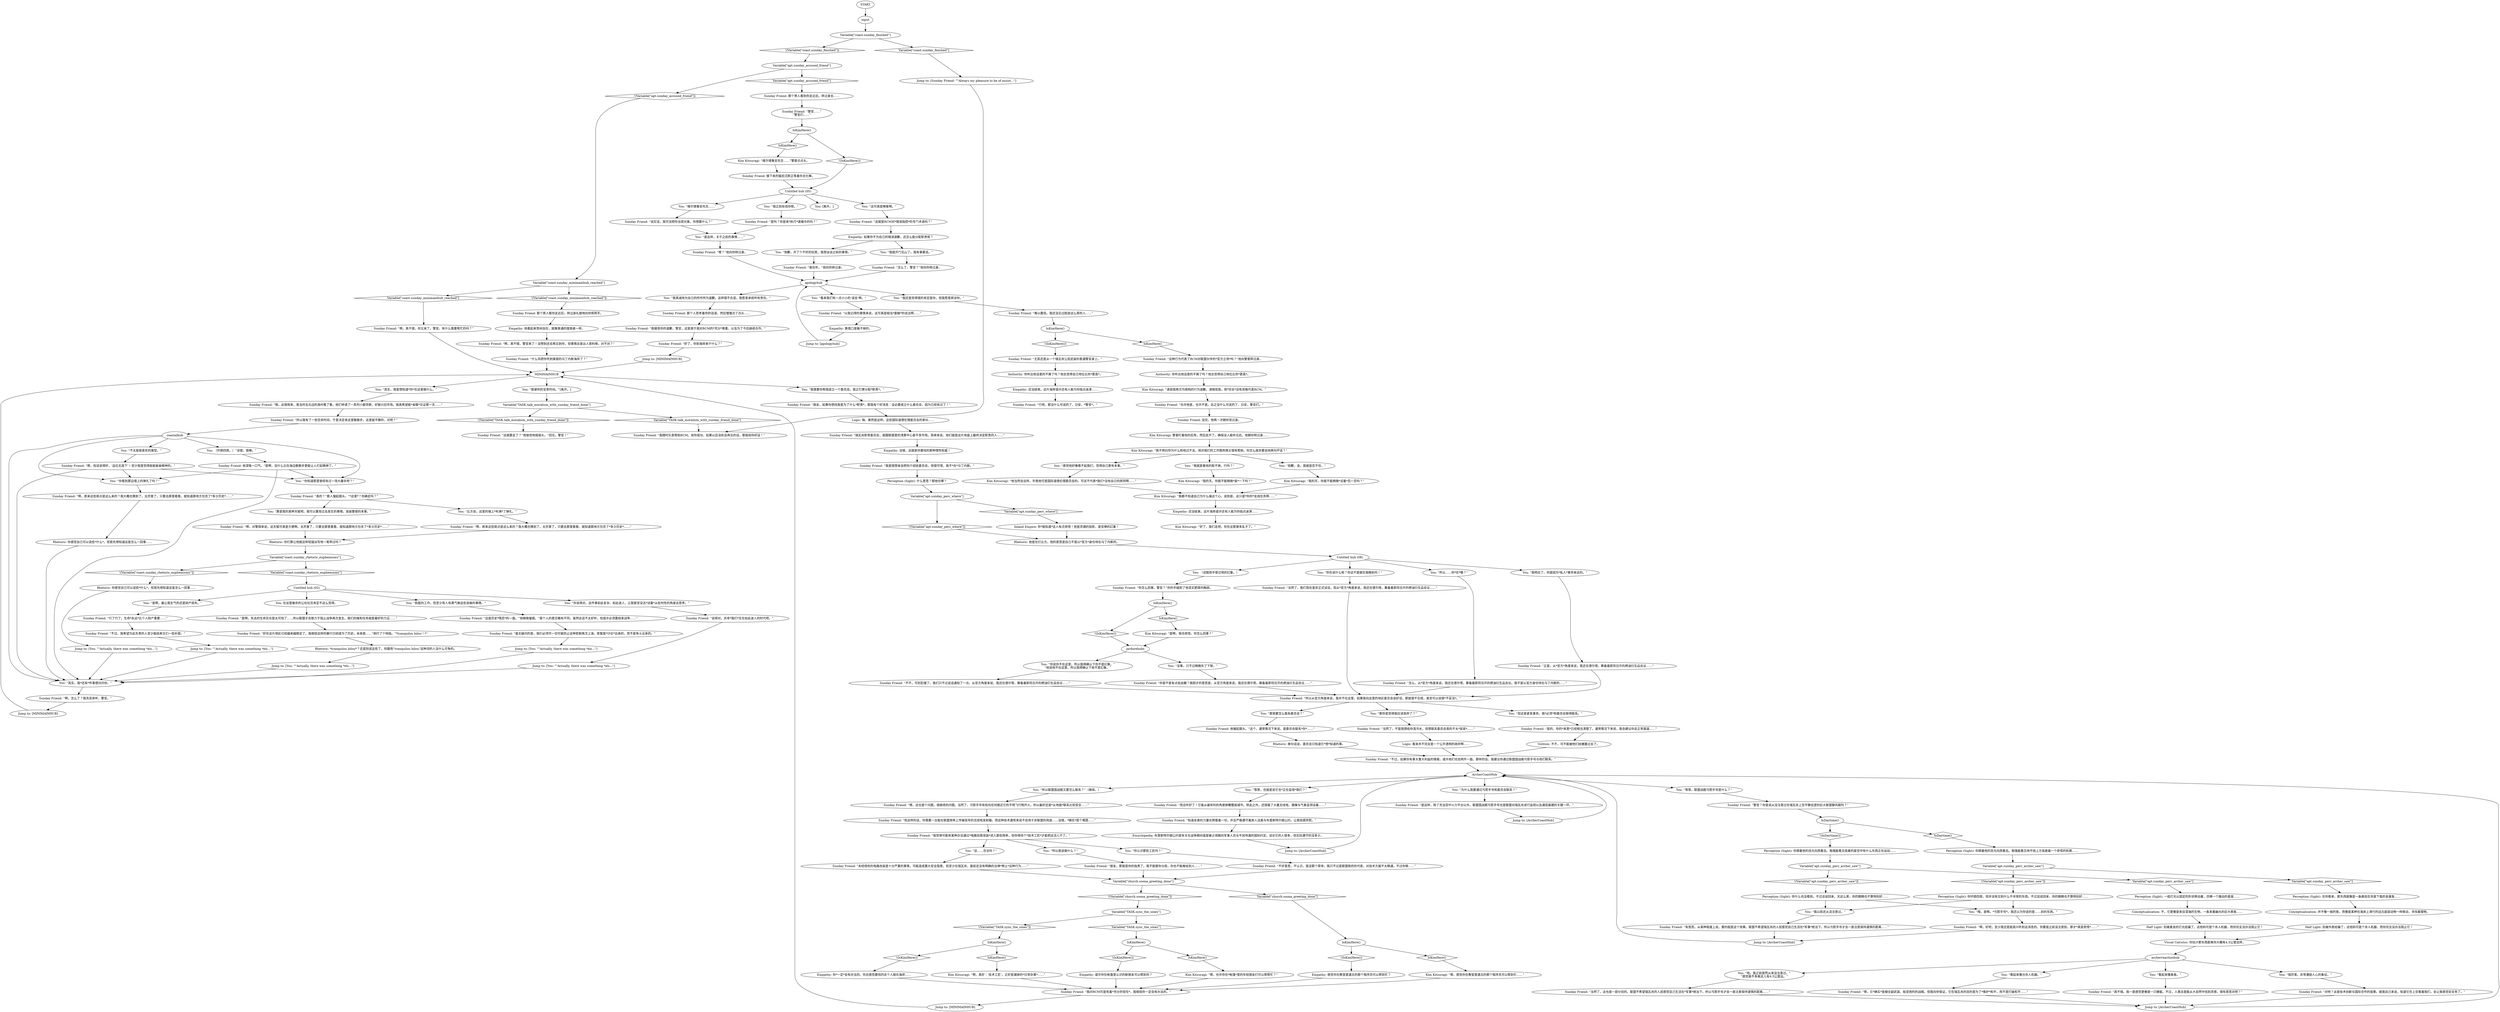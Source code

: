 # WESTCOAST / SUNDAY FRIEND
# PART OF THE MORALIST DREAM QUEST. You come across the Sunday friend enjoying the historical scenery. You also have the chance to apologise if you accused him earlier.
# ==================================================
digraph G {
	  0 [label="START"];
	  1 [label="input"];
	  2 [label="Untitled hub (05)"];
	  3 [label="Kim Kitsuragi: “好了，我们走吧。你在这惹够多乱子了。”"];
	  4 [label="You: “我需要你帮我成立一个委员会。我正打算分配*职责*。”"];
	  5 [label="You: “我明白了。你是因为*私人*事务来这的。”"];
	  6 [label="Volition: 不不，可不能被他们给搪塞过去了。"];
	  7 [label="Variable[\"apt.sunday_perc_archer_saw\"]"];
	  8 [label="Variable[\"apt.sunday_perc_archer_saw\"]", shape=diamond];
	  9 [label="!(Variable[\"apt.sunday_perc_archer_saw\"])", shape=diamond];
	  10 [label="You: “不太是我喜欢的类型。”"];
	  11 [label="You: “你看到那边墙上的弹孔了吗？”"];
	  12 [label="Sunday Friend: 他深吸一口气。“是啊，没什么比在海边散散步更能让人打起精神了。”"];
	  13 [label="Encyclopedia: 布里斯特尔姆公约是有关在战争期间或是被占领期间军事人员与平民待遇的国际约定。谈论它的人很多，但实际遵守的没多少。"];
	  14 [label="Sunday Friend: “难以置信。我还没见过脸皮这么厚的人……”"];
	  15 [label="Sunday Friend: “这种行为代表了RCM对联盟伙伴的*官方立场*吗？”他向警督转过身。"];
	  16 [label="Sunday Friend: “以我记得的事情来说，这可真是相当*委婉*的说法啊……”"];
	  17 [label="Kim Kitsuragi: “请容我再次为搭档的行为道歉。请相信我，他*完全*没有资格代表RCM。”"];
	  18 [label="Empathy: 他看起来悠闲自在，就像普通的度假者一样。"];
	  19 [label="Inland Empire: 你*就知道*这人有点奇怪！他是灵魂的投影，是官僚的幻象！"];
	  20 [label="Untitled hub (08)"];
	  21 [label="Sunday Friend: “怎么，从*官方*角度来说，我还在德尔塔，筹备着即将召开的燃油衍生品会议。我不是以官方身份待在马丁内斯的……”"];
	  22 [label="You: “你说你不在这里，所以我得确认下你不是幻象。”\n“他说他不在这里，所以我得确认下他不是幻象。”"];
	  23 [label="Sunday Friend: “啊，好吧，至少我还是挺高兴听到这消息的。你要是之前没注意到，那才*真是奇怪*……”"];
	  24 [label="Jump to: [ArcherCoastHub]"];
	  25 [label="Sunday Friend: “啊，原来这些斑点是这么来的？我大概也猜到了。太厉害了，只要去那里看看，就知道那地方包含了*多少历史*……”"];
	  26 [label="You: “肮脏的工作，但至少有人有勇气做这些该做的事情。”"];
	  27 [label="Rhetoric: 你感觉自己可以说些*什么*，但首先得知道这是怎么一回事……"];
	  28 [label="Variable[\"apt.sunday_accused_friend\"]"];
	  29 [label="Variable[\"apt.sunday_accused_friend\"]", shape=diamond];
	  30 [label="!(Variable[\"apt.sunday_accused_friend\"])", shape=diamond];
	  31 [label="Sunday Friend: 那个人思考着你的话语，然后慢慢点了点头……"];
	  32 [label="Sunday Friend: “朋友，如果你想找我是为了什么*职责*，那我有个好消息：没必要成立什么委员会，因为已经有过了！”"];
	  33 [label="Variable[\"apt.sunday_perc_where\"]"];
	  34 [label="Variable[\"apt.sunday_perc_where\"]", shape=diamond];
	  35 [label="!(Variable[\"apt.sunday_perc_where\"])", shape=diamond];
	  36 [label="IsKimHere()"];
	  37 [label="IsKimHere()", shape=diamond];
	  38 [label="!(IsKimHere())", shape=diamond];
	  39 [label="Variable[\"coast.sunday_minimainhub_reached\"]"];
	  40 [label="Variable[\"coast.sunday_minimainhub_reached\"]", shape=diamond];
	  41 [label="!(Variable[\"coast.sunday_minimainhub_reached\"])", shape=diamond];
	  42 [label="Rhetoric: 他是在打比方。他的意思是自己不是以*官方*身份待在马丁内斯的。"];
	  43 [label="You: “为什么我要通过弓箭手号和委员会联系？”"];
	  44 [label="Perception (Sight): 你顺着他的目光向西看去。勉强能看见低垂的星空中有什么东西正在运动……"];
	  45 [label="archerreactionhub"];
	  46 [label="You: “很厉害。非常激励人心的象征。”"];
	  47 [label="Rhetoric: 你感觉自己可以说些*什么*，但首先得知道这是怎么一回事……"];
	  48 [label="Untitled hub (02)"];
	  49 [label="Empathy: 还没结束。这片海岸或许还有人能为你指点迷津……"];
	  50 [label="You: “这可真是稀客啊。”"];
	  51 [label="Sunday Friend: “嗯？”他向你转过身。"];
	  52 [label="Perception (Sight): 什么意思？那他在哪？"];
	  53 [label="You: （试图用手穿过他的幻象。）"];
	  54 [label="Sunday Friend: “所以从官方角度来说，我并不在这里，如果我向这里的地区委员会说好话，那就很不合规，甚至可以说很*不妥当*。”"];
	  55 [label="jardorehubs"];
	  56 [label="You: “看起来像台杀人机器。”"];
	  57 [label="Sunday Friend: “我觉得可能有某种办法通过*电路创意改装*进入那些频率，但你得找个*技术工匠*才能把这活儿干了。”"];
	  58 [label="You: “是啊，最让我生气的还是财产损失。”"];
	  59 [label="IsKimHere()"];
	  60 [label="IsKimHere()", shape=diamond];
	  61 [label="!(IsKimHere())", shape=diamond];
	  62 [label="Sunday Friend: “啊，真不错，警官来了！没想到还会再见到你，但事情总是出人意料嘛，对不对？”"];
	  63 [label="You: “其实，我是想知道*你*在这里做什么。”"];
	  64 [label="You: “没事，只不过稍微失了下智。”"];
	  65 [label="Sunday Friend: “对吧？这是技术创新与国际合作的成果。就我自己来说，知道它在上空看着我们，会让我感觉安全多了。”"];
	  66 [label="Variable[\"TASK.talk_moralism_with_sunday_friend_done\"]"];
	  67 [label="Variable[\"TASK.talk_moralism_with_sunday_friend_done\"]", shape=diamond];
	  68 [label="!(Variable[\"TASK.talk_moralism_with_sunday_friend_done\"])", shape=diamond];
	  69 [label="Sunday Friend: “我随时乐意帮助RCM。祝你成功，如果以后没机会再见的话，那就祝你好运！”"];
	  70 [label="Sunday Friend: “啊，对警探来说，这天赋可真是方便啊。太厉害了，只要去那里看看，就知道那地方包含了*多少历史*……”"];
	  71 [label="Kim Kitsuragi: “嗯，也许你在*帐篷*里的年轻朋友们可以帮帮忙？”"];
	  72 [label="Kim Kitsuragi: “维尔德鲁安先生……”警督点点头。"];
	  73 [label="Sunday Friend: “说实话，我可没把你当观光客。你想要什么？”"];
	  74 [label="Authority: 你听出他话里的不屑了吗？他总觉得自己地位比你*更高*。"];
	  75 [label="You: “抱歉，金。我就是忍不住。”"];
	  76 [label="Kim Kitsuragi: “我的天，你就不能稍微*试着*忍一忍吗？”"];
	  77 [label="Kim Kitsuragi: “我都不知道自己为什么操这个心。说到底，这只是*你的*支线任务啊……”"];
	  78 [label="Empathy: 没错，这就是你要找的那种理性权威！"];
	  79 [label="Sunday Friend: “我是很想亲自把你介绍给委员会，但很可惜，我不*在*马丁内斯。”"];
	  80 [label="Perception (Sight): 在你看来，那东西就像是一条悬挂在吊扇下面的金属鱼……"];
	  81 [label="Jump to: [ArcherCoastHub]"];
	  82 [label="Sunday Friend: “所以我有了一些空余时间，于是决定来这里散散步。这里挺平静的，对吧？”"];
	  83 [label="Variable[\"coast.sunday_finished\"]"];
	  84 [label="Variable[\"coast.sunday_finished\"]", shape=diamond];
	  85 [label="!(Variable[\"coast.sunday_finished\"])", shape=diamond];
	  86 [label="You: “感觉他好像看不起我们，觉得自己更有本事。”"];
	  87 [label="You: “感谢你的宝贵时间。”[离开。]"];
	  88 [label="Sunday Friend: “你是不是有点低血糖？我刚才的意思是，从官方角度来说，我还在德尔塔，筹备着即将召开的燃油衍生品会议……”"];
	  89 [label="IsDaytime()"];
	  90 [label="IsDaytime()", shape=diamond];
	  91 [label="!(IsDaytime())", shape=diamond];
	  92 [label="Perception (Sight): 一组灯光以固定的形状移动着，仿佛一个躁动的星座……"];
	  93 [label="Sunday Friend: “是啊，失去的生命实在是太可怕了……所以联盟才会致力于阻止战争再次发生。我们的维和任务就是最好的力证……”"];
	  94 [label="Variable[\"TASK.sync_the_sines\"]"];
	  95 [label="Variable[\"TASK.sync_the_sines\"]", shape=diamond];
	  96 [label="!(Variable[\"TASK.sync_the_sines\"])", shape=diamond];
	  97 [label="Empathy: 如果你不为自己的错误道歉，还怎么能分配职责呢？"];
	  99 [label="Authority: 你听出他话里的不屑了吗？他总觉得自己地位比你*更高*。"];
	  100 [label="You: “我就是看他的脸不爽，行吗？”"];
	  101 [label="Kim Kitsuragi: “是啊，我也奇怪。你怎么回事？”"];
	  102 [label="You: “那你是觉得我应该放弃了？”"];
	  103 [label="Variable[\"apt.sunday_perc_archer_saw\"]"];
	  104 [label="Variable[\"apt.sunday_perc_archer_saw\"]", shape=diamond];
	  105 [label="!(Variable[\"apt.sunday_perc_archer_saw\"])", shape=diamond];
	  106 [label="Conceptualization: 不，它更像是来自深海的生物，一条发着幽光的巨大黑鱼……"];
	  107 [label="Jump to: [MINIMAINHUB]"];
	  108 [label="IsKimHere()"];
	  109 [label="IsKimHere()", shape=diamond];
	  110 [label="!(IsKimHere())", shape=diamond];
	  111 [label="Sunday Friend: “我接受你的道歉，警官，这是源于我对RCM的*充分*尊重，以及为了今后继续合作。”"];
	  112 [label="Kim Kitsuragi: “我不明白你为什么和他过不去。他对我们的工作既热情又很有帮助。你怎么就非要说他两句坏话？”"];
	  113 [label="Sunday Friend: 他皱起眉头。“这个，通常情况下来说，是委员会联系*你*……”"];
	  114 [label="Sunday Friend: “当然了，不是我想给你泼冷水，但想联系委员会真的不太*容易*……”"];
	  115 [label="You: “等等，联盟战舰弓箭手号是什么？”"];
	  116 [label="Sunday Friend: “警官？你是说从没注意过在瑞瓦肖上空平静巡逻的巨大联盟静风舰吗？”"];
	  117 [label="Half Light: 别被外表给骗了，这他妈可是个杀人机器，而你完全没办法阻止它！"];
	  118 [label="You: “我以前还从没注意过。”"];
	  119 [label="Sunday Friend: “当然了，这也是一部分目的。联盟不希望瑞瓦肖的人民感觉自己生活在*军事*统治下。所以弓箭手号才会一直注意保持谨慎的距离……”"];
	  120 [label="You: “所以我该做什么？”"];
	  121 [label="Sunday Friend: “不过，我希望为此负责的人至少能给房主们一些补偿。”"];
	  122 [label="Empathy: 感觉你在教堂里遇见的那个程序员可以帮到忙？"];
	  123 [label="Sunday Friend: “怎么了，警官？”他向你转过身。"];
	  124 [label="You: “我还是觉得错的肯定是你，但我愿意原谅你。”"];
	  125 [label="Jump to: [MINIMAINHUB]"];
	  126 [label="Sunday Friend: “是的，你的*来意*已经相当清楚了。通常情况下来说，我会建议你走正常渠道……”"];
	  127 [label="Sunday Friend: “嗯，这也是个问题，很麻烦的问题。当然了，弓箭手号有权向任何接近它的不明飞行物开火，所以最好还是*从地面*联系比较安全……”"];
	  128 [label="Sunday Friend: “哦，这很简单，我当时去北边的渔村看了看，他们申请了一系列小额贷款，好振兴旧市场。我真希望能*亲眼*见证那一天……”"];
	  129 [label="You: “比方说，这里的墙上*布满*了弹孔。”"];
	  130 [label="Sunday Friend: “啊，原来这些斑点是这么来的？我大概也猜到了。太厉害了，只要去那里看看，就知道那地方包含了*多少历史*……”"];
	  131 [label="Sunday Friend: “警官……”\n“警官们……”"];
	  132 [label="You: “维尔德鲁安先生……”"];
	  133 [label="You: “看来我们有一点小小的‘误会’啊。”"];
	  134 [label="Kim Kitsuragi: “他当然会这样，毕竟他可是国际道德伦理委员会的。可这不代表*我们*没有自己的原则啊……”"];
	  135 [label="Kim Kitsuragi: “我的天，你就不能稍微*装*一下吗？”"];
	  136 [label="Sunday Friend: “瑞瓦肖职责委员会，就跟联盟里的清算中心差不多作用。简单来说，他们就是这片地盘上最终决定职责的人……”"];
	  137 [label="You: “所以联盟国战舰又要怎么联系？”（继续。）"];
	  138 [label="Perception (Sight): 你什么也没看到。不过话说回来，天这么黑，你的眼睛也不算特别好……"];
	  139 [label="You: “哈。我之前居然从来没注意过。”\n“感觉差不多离这儿有4.5公里远。”"];
	  140 [label="Sunday Friend: “是这样，除了充当空中火力平台以外，联盟国战舰弓箭手号也是联盟对瑞瓦肖进行监视以及通信基建的关键一环。”"];
	  141 [label="Jump to: [ArcherCoastHub]"];
	  142 [label="You: “你知道那里曾经有过一场大屠杀吧？”"];
	  143 [label="Jump to: [You: \"\"Actually, there was something *els...\"]"];
	  144 [label="Jump to: [You: \"\"Actually, there was something *els...\"]"];
	  145 [label="Variable[\"church.soona_greeting_done\"]"];
	  146 [label="Variable[\"church.soona_greeting_done\"]", shape=diamond];
	  147 [label="!(Variable[\"church.soona_greeting_done\"])", shape=diamond];
	  148 [label="You: “抱歉，开了个不好的玩笑。我想谈谈之前的事情。”"];
	  149 [label="You: “我就开门见山了。我有事要说。”"];
	  150 [label="Sunday Friend: “尤其还是从一个瑞瓦肖公民武装的普通警官身上。”"];
	  151 [label="Empathy: 靠借口是躲不掉的。"];
	  152 [label="You: “所以……你*在*哪？”"];
	  153 [label="Sunday Friend: “正是。从*官方*角度来说，我还在德尔塔，筹备着即将召开的燃油衍生品会议……”"];
	  154 [label="Visual Calculus: 你估计那东西距离你大概有4.5公里这样。"];
	  155 [label="Sunday Friend: “嗯，它*确实*是艘全副武装、船坚炮利的战舰。但我向你保证，它在瑞瓦肖的目的是为了*维护*和平，而不是打破和平……”"];
	  156 [label="Sunday Friend: “知道友善的力量在照看着一切，并且严格遵守着旅人法案与布里斯特尔姆公约，让我倍感欣慰。”"];
	  157 [label="You: “等等，也就是说它也*正在监视*我们？”"];
	  158 [label="You: “你认识那些工匠吗？”"];
	  159 [label="You: （环顾四周。）“没错，很棒。”"];
	  160 [label="You: “算是我的某种天赋吧。我可以重现过去发生的事情。高级警探的本事。”"];
	  161 [label="Variable[\"coast.sunday_rhetoric_euphemisms\"]"];
	  162 [label="Variable[\"coast.sunday_rhetoric_euphemisms\"]", shape=diamond];
	  163 [label="!(Variable[\"coast.sunday_rhetoric_euphemisms\"])", shape=diamond];
	  164 [label="Rhetoric: *tranquilou bilou*？还是别说这些了，你跟用“tranquilou bilou”这种词的人没什么可争的。"];
	  165 [label="Jump to: [You: \"\"Actually, there was something *els...\"]"];
	  166 [label="Sunday Friend: “我对RCM可是有着*充分的信任*，我相信你一定会有办法的。”"];
	  167 [label="Empathy: 你*一定*会有办法的。你总感觉要找的这个人就在海岸……"];
	  168 [label="You: “我真诚地为自己的所作所为道歉。这样很不合适，我愿意承担所有责任。”"];
	  169 [label="Logic: 嗨，果然是这样。这些国际道德伦理委员会的家伙……"];
	  170 [label="Sunday Friend: “当然了，我们现在是非正式谈话，但从*官方*角度来说，我还在德尔塔，筹备着即将召开的燃油衍生品会议……”"];
	  171 [label="IsKimHere()"];
	  172 [label="IsKimHere()", shape=diamond];
	  173 [label="!(IsKimHere())", shape=diamond];
	  174 [label="Sunday Friend: “不不，可别犯傻了。我们只不过说话通俗了一点。从官方角度来说，我还在德尔塔，筹备着即将召开的燃油衍生品会议……”"];
	  175 [label="Perception (Sight): 你环顾四周，但并没有见到什么不寻常的东西。不过话说回来，你的眼睛也不算特别好……"];
	  176 [label="You: “这……合法吗？”"];
	  177 [label="Sunday Friend: “不好意思，不认识，我没那个荣幸。我只不过是联盟政府的代表，对技术方面不太精通。不过你嘛……”"];
	  178 [label="You: 在这里被杀的公社社员肯定不这么觉得。"];
	  179 [label="Sunday Friend: “行了行了。生命*永远*比个人财产重要……”"];
	  180 [label="You: “你说得对。这件事如此复杂、如此迷人，让我甚至没法*试着*从批判性的角度去思考。”"];
	  181 [label="Jump to: [You: \"\"Actually, there was something *els...\"]"];
	  182 [label="Jump to: [ArcherCoastHub]"];
	  183 [label="Sunday Friend: “这就是RCM对*错误指控*的专门术语吗？”"];
	  184 [label="Sunday Friend: “好了，你到海岸来干什么？”"];
	  185 [label="Rhetoric: 换句话说，委员会只知道它*想*知道的事。"];
	  186 [label="ArcherCoastHub"];
	  187 [label="Conceptualization: 并不像一般的鱼，而像是某种在海床上滑行的远古底层动物一样移动，寻找着猎物。"];
	  188 [label="Half Light: 别被善良的灯光给骗了，这他妈可是个杀人机器，而你完全没办法阻止它！"];
	  189 [label="Sunday Friend: “真不错。我一直感觉更像是一只蜻蜓。不过，人类总是能从大自然中找到灵感，很有意思对吧？”"];
	  190 [label="Jump to: [MINIMAINHUB]"];
	  191 [label="Jump to: [You: \"\"Actually, there was something *els...\"]"];
	  192 [label="IsKimHere()"];
	  193 [label="IsKimHere()", shape=diamond];
	  194 [label="!(IsKimHere())", shape=diamond];
	  195 [label="Empathy: 或许你在帐篷里认识的新朋友可以帮到你？"];
	  196 [label="Kim Kitsuragi: “啊，真好：‘技术工匠’。正好是漏掉的*日常杂事*……”"];
	  197 [label="Sunday Friend: “是吗？你是来*执行*逮捕令的吗？”"];
	  198 [label="Kim Kitsuragi: 警督盯着他的后背，然后走开了。确保没人能听见后，他朝你转过身……"];
	  199 [label="Sunday Friend: “啊，真不错，你又来了，警官。有什么需要帮忙的吗？”"];
	  200 [label="Sunday Friend: “什么风把你吹到美丽的马丁内斯海岸了？”"];
	  201 [label="Perception (Sight): 你顺着他的目光向西看去。勉强能看见地平线上方高悬着一个奇怪的轮廓……"];
	  202 [label="You: “哦，是啊。*弓箭手号*。我还以为你说的是……别的东西。”"];
	  203 [label="You: “看起来像条鱼。”"];
	  204 [label="Sunday Friend: “而且听好了！它能从最有利的角度俯瞰整座城市。除此之外，还搭载了大量无线电、摄像与气象监测设备……”"];
	  205 [label="Sunday Friend: “未经授权的电路改装是十分严重的事情，可能造成重大安全隐患，但至少在瑞瓦肖，面前还没有明确的法律*禁止*这种行为……”"];
	  206 [label="coastalhub"];
	  207 [label="Sunday Friend: “嗯，俗话说得好，‘品位无高下’！至少我是觉得挺能振奋精神的。”"];
	  208 [label="Sunday Friend: “真的？”那人皱起眉头。“*这里*？你确定吗？”"];
	  209 [label="Sunday Friend: “这是历史*残忍*的一面。”他微微皱眉。“我个人的意见略有不同。虽然这话不太好听，但或许必须要结束战争……”"];
	  210 [label="You: “我正到处找你呢。”"];
	  211 [label="Sunday Friend: “我在听。”他向你转过身。"];
	  212 [label="apologyhub"];
	  213 [label="Sunday Friend: “行吧，那没什么可说的了。日安，*警官*。”"];
	  214 [label="You: “你在说什么呢？你这不是就在我眼前吗！”"];
	  215 [label="Sunday Friend: “朋友，那就是你的指责了。我不能替你分担，你也不能推给别人……”"];
	  216 [label="Sunday Friend: “毫无疑问的是，我们必须尽一切可能防止这种悲剧再次上演。答案是*讨论*出来的，而不是争斗出来的。”"];
	  217 [label="You: “是这样，关于之前的事情……”"];
	  218 [label="Jump to: [apologyhub]"];
	  219 [label="IsKimHere()"];
	  220 [label="IsKimHere()", shape=diamond];
	  221 [label="!(IsKimHere())", shape=diamond];
	  222 [label="MINIMAINHUB"];
	  223 [label="Sunday Friend: “不过，如果你有事关重大利益的情报，或许他们也会网开一面。那样的话，我建议你通过联盟国战舰弓箭手号与他们联系。”"];
	  224 [label="You: “其实，我*还有*件事想问问你。”"];
	  225 [label="Sunday Friend: “说得对。庆幸*我们*生在如此迷人的时代吧。”"];
	  226 [label="Kim Kitsuragi: “嗯，感觉你在教堂里遇见的那个程序员可以帮到忙……”"];
	  227 [label="Sunday Friend: 接下来的尴尬沉默正等着你去化解。"];
	  228 [label="You: [离开。]"];
	  229 [label="Sunday Friend: 那个男人看到你走近后，转过身去……"];
	  230 [label="Sunday Friend: “也许他是，也许不是。总之没什么可说的了。日安，警官们。”"];
	  231 [label="Sunday Friend: 说完，他再一次朝你背过身。"];
	  232 [label="Sunday Friend: “你怎么回事，警官？”你的手碰到了他坚实肥厚的胸部。"];
	  233 [label="You: “但这是紧急事务。我*必须*和委员会取得联系。”"];
	  234 [label="You: “那我要怎么联系委员会？”"];
	  235 [label="Sunday Friend: “但这样的话，你需要一台能在联盟频率上传输信号的无线电发射器。而这种技术通常来说不会用于非联盟的用途……没错，*确实*是个难题……”"];
	  236 [label="Sunday Friend: “这就要走了？”他愉悦地摇摇头。“回见，警官！”"];
	  237 [label="Rhetoric: 你打算让他就这样轻描淡写地一笔带过吗？"];
	  238 [label="Empathy: 还没结束。这片海岸或许还有人能为你指点迷津……"];
	  239 [label="Jump to: [Sunday Friend: \"\"Always my pleasure to be of assist...\"]"];
	  240 [label="Sunday Friend: 那个男人看你走近后，转过身礼貌地向你挥挥手。"];
	  241 [label="Logic: 看来并不完全是一个公开透明的政府啊……"];
	  242 [label="Sunday Friend: “有意思。从某种程度上说，要的就是这个效果。联盟不希望瑞瓦肖的人民感觉自己生活在*军事*统治下。所以弓箭手号才会一直注意保持谨慎的距离……”"];
	  243 [label="Sunday Friend: “啊，怎么了？我洗耳恭听，警官。”"];
	  244 [label="Sunday Friend: “好在这片地区已经越来越稳定了。我相信这样的暴行已经成为了历史。未来是……”他打了个响指。“*tranquilou bilou！*”"];
	  0 -> 1
	  1 -> 83
	  2 -> 210
	  2 -> 228
	  2 -> 132
	  2 -> 50
	  4 -> 32
	  5 -> 153
	  6 -> 223
	  7 -> 8
	  7 -> 9
	  8 -> 80
	  9 -> 175
	  10 -> 207
	  11 -> 130
	  12 -> 224
	  12 -> 11
	  12 -> 142
	  13 -> 141
	  14 -> 219
	  15 -> 74
	  16 -> 151
	  17 -> 230
	  18 -> 62
	  19 -> 42
	  20 -> 152
	  20 -> 5
	  20 -> 53
	  20 -> 214
	  21 -> 54
	  22 -> 174
	  23 -> 81
	  24 -> 186
	  25 -> 237
	  26 -> 209
	  27 -> 224
	  28 -> 29
	  28 -> 30
	  29 -> 229
	  30 -> 39
	  31 -> 111
	  32 -> 169
	  33 -> 34
	  33 -> 35
	  34 -> 19
	  35 -> 42
	  36 -> 37
	  36 -> 38
	  37 -> 226
	  38 -> 122
	  39 -> 40
	  39 -> 41
	  40 -> 199
	  41 -> 240
	  42 -> 20
	  43 -> 140
	  44 -> 103
	  45 -> 56
	  45 -> 203
	  45 -> 139
	  45 -> 46
	  46 -> 65
	  47 -> 181
	  48 -> 180
	  48 -> 178
	  48 -> 26
	  48 -> 58
	  49 -> 3
	  50 -> 183
	  51 -> 212
	  52 -> 33
	  53 -> 232
	  54 -> 233
	  54 -> 234
	  54 -> 102
	  55 -> 64
	  55 -> 22
	  56 -> 155
	  57 -> 176
	  57 -> 120
	  57 -> 158
	  58 -> 179
	  59 -> 60
	  59 -> 61
	  60 -> 196
	  61 -> 167
	  62 -> 200
	  63 -> 128
	  64 -> 88
	  65 -> 24
	  66 -> 67
	  66 -> 68
	  67 -> 69
	  68 -> 236
	  70 -> 237
	  71 -> 166
	  72 -> 227
	  73 -> 217
	  74 -> 17
	  75 -> 76
	  76 -> 77
	  77 -> 49
	  78 -> 79
	  79 -> 52
	  80 -> 187
	  81 -> 186
	  82 -> 206
	  83 -> 84
	  83 -> 85
	  84 -> 239
	  85 -> 28
	  86 -> 134
	  87 -> 66
	  88 -> 54
	  89 -> 90
	  89 -> 91
	  90 -> 201
	  91 -> 44
	  92 -> 106
	  93 -> 244
	  94 -> 96
	  94 -> 95
	  95 -> 192
	  96 -> 59
	  97 -> 148
	  97 -> 149
	  99 -> 238
	  100 -> 135
	  101 -> 55
	  102 -> 114
	  103 -> 104
	  103 -> 105
	  104 -> 92
	  105 -> 138
	  106 -> 188
	  107 -> 222
	  108 -> 109
	  108 -> 110
	  109 -> 72
	  110 -> 2
	  111 -> 184
	  112 -> 75
	  112 -> 100
	  112 -> 86
	  113 -> 185
	  114 -> 241
	  115 -> 116
	  116 -> 89
	  117 -> 154
	  118 -> 242
	  119 -> 24
	  120 -> 215
	  121 -> 191
	  122 -> 166
	  123 -> 212
	  124 -> 14
	  125 -> 222
	  126 -> 6
	  127 -> 235
	  128 -> 82
	  129 -> 25
	  130 -> 27
	  131 -> 108
	  132 -> 73
	  133 -> 16
	  134 -> 77
	  135 -> 77
	  136 -> 78
	  137 -> 127
	  138 -> 202
	  138 -> 118
	  139 -> 119
	  140 -> 182
	  141 -> 186
	  142 -> 208
	  143 -> 224
	  144 -> 224
	  145 -> 146
	  145 -> 147
	  146 -> 36
	  147 -> 94
	  148 -> 211
	  149 -> 123
	  150 -> 99
	  151 -> 218
	  152 -> 21
	  153 -> 54
	  154 -> 45
	  155 -> 24
	  156 -> 13
	  157 -> 204
	  158 -> 177
	  159 -> 12
	  160 -> 70
	  161 -> 162
	  161 -> 163
	  162 -> 48
	  163 -> 47
	  164 -> 143
	  165 -> 224
	  166 -> 107
	  167 -> 166
	  168 -> 31
	  169 -> 136
	  170 -> 54
	  171 -> 172
	  171 -> 173
	  172 -> 101
	  173 -> 55
	  174 -> 54
	  175 -> 202
	  175 -> 118
	  176 -> 205
	  177 -> 145
	  178 -> 93
	  179 -> 121
	  180 -> 225
	  181 -> 224
	  182 -> 186
	  183 -> 97
	  184 -> 125
	  185 -> 223
	  186 -> 43
	  186 -> 137
	  186 -> 115
	  186 -> 157
	  187 -> 117
	  188 -> 154
	  189 -> 24
	  190 -> 222
	  191 -> 224
	  192 -> 193
	  192 -> 194
	  193 -> 71
	  194 -> 195
	  195 -> 166
	  196 -> 166
	  197 -> 217
	  198 -> 112
	  199 -> 222
	  200 -> 222
	  201 -> 7
	  202 -> 23
	  203 -> 189
	  204 -> 156
	  205 -> 145
	  206 -> 224
	  206 -> 10
	  206 -> 11
	  206 -> 142
	  206 -> 159
	  207 -> 224
	  207 -> 11
	  207 -> 142
	  208 -> 160
	  208 -> 129
	  209 -> 216
	  210 -> 197
	  211 -> 212
	  212 -> 168
	  212 -> 124
	  212 -> 133
	  214 -> 170
	  215 -> 145
	  216 -> 144
	  217 -> 51
	  218 -> 212
	  219 -> 220
	  219 -> 221
	  220 -> 15
	  221 -> 150
	  222 -> 4
	  222 -> 87
	  222 -> 63
	  223 -> 186
	  224 -> 243
	  225 -> 165
	  226 -> 166
	  227 -> 2
	  229 -> 131
	  230 -> 231
	  231 -> 198
	  232 -> 171
	  233 -> 126
	  234 -> 113
	  235 -> 57
	  237 -> 161
	  238 -> 213
	  239 -> 69
	  240 -> 18
	  241 -> 223
	  242 -> 81
	  243 -> 190
	  244 -> 164
}


